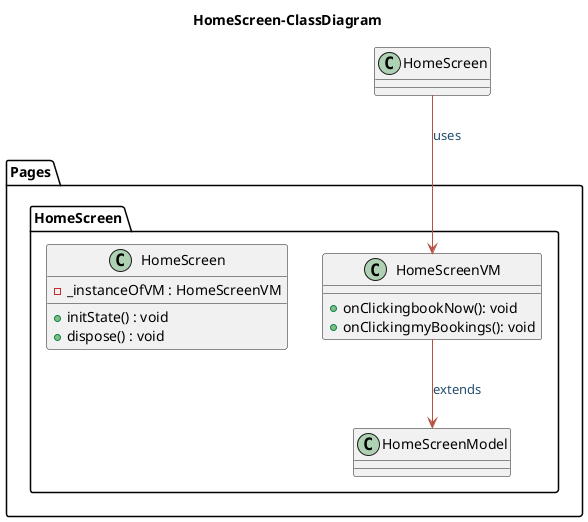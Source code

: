 @startuml ClassDiagram

!define POSITIVERESPONSE 90EE90

!define NEGATIVEERESPONSE EFBBBB

!define NUETRALRESPONSE F2DC79

skinparam sequence{
    ParticipantBackgroundColor #A7BEAE
    LifeLineBackgroundColor #E7E8D1
    LifeLineBorderColor #2C5F2D
    ActorBackgroundColor #FC766AFF
    ActorBorderColor #FC766AFF
    ArrowColor #B85042
    ArrowFontColor #234E70
}

title "HomeScreen-ClassDiagram"

package Pages{
    package HomeScreen{
        class HomeScreenModel{

        }
        class HomeScreenVM{
            +onClickingbookNow(): void
            +onClickingmyBookings(): void
        }
        class HomeScreen{
            - _instanceOfVM : HomeScreenVM
            + initState() : void
            + dispose() : void
        }
    }
}

HomeScreenVM --> HomeScreenModel :extends
HomeScreen --> HomeScreenVM :uses




